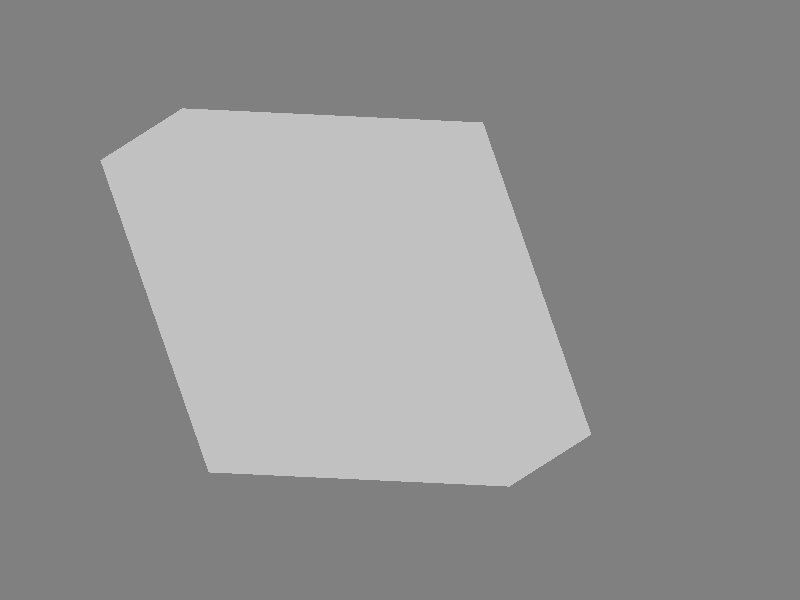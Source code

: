 #include "colors.inc"
#include "shapes.inc"
#include "textures.inc"
#include "glass.inc"

global_settings {
    assumed_gamma 2.2
    max_trace_level 5

    photons {
        count 20000
    }
}

#declare LIGHT_FADING_DIST = 20.0;

background { Gray50 }

light_source {
    < 50,  0, 0> color Gray60
    fade_distance LIGHT_FADING_DIST fade_power 2

    photons {
        reflection off
        refraction on
    }
}

light_source {
    < 40, 20, 20> color Gray60
    fade_distance LIGHT_FADING_DIST fade_power 2

    photons {
        reflection off
        refraction on
    }
}

light_source {
    < 40, -20, 20> color Gray60
    fade_distance LIGHT_FADING_DIST fade_power 2

    photons {
        reflection off
        refraction on
    }
}

light_source {
    < 0, 0, -40> color Gray80
    fade_distance LIGHT_FADING_DIST fade_power 2

    photons {
        reflection off
        refraction on
    }
}

plane {
    y, -30
    pigment { color Gray50 }
    finish { reflection 0.35}
}

//Place the camera
camera {
  orthographic
  sky <0,0,1>
  direction <-1,0,0>   //Don't change this  
  location  <6,2,1.5>  //Change this to move the camera to a different point
  look_at   <0.5,0.5,0.5>    //Change this to aim the camera at a different point
  right <-4/3,0,0>     //Don't change this
  angle 25
}

//Create a box that extends between the 2 specified points

#declare mycube = box {
  <0,0,0>  // one corner position <X1 Y1 Z1>
  <1,1,1>  // other corner position <X2 Y2 Z2>
  
	matrix< 1 , 0, 0,
			  0 , 1, 0,
			  0, -0.36, 1,
			  0 , 0, 0 >

	texture {

		pigment { Gray filter .98 }

		finish {
			phong 1 phong_size 0
			reflection 0.0
		}
	}

	interior {
		ior 1.0
		fade_color Gray
		fade_distance 10
		fade_power 1001
	}		

}

object { 	
	mycube 
}
sphere {
	 	 <0.391340149877,0.30270967446,0.582665288822>,0.05 texture {pigment { color Black } finish { phong 0.8 }} 
	 } 
 
sphere {
	 	 <0.158365036018,0.431150917985,0.339362815814>,0.05 texture {pigment { color Black } finish { phong 0.8 }} 
	 } 
 
sphere {
	 	 <0.867996710197,0.113699848414,0.368249152446>,0.05 texture {pigment { color Black } finish { phong 0.8 }} 
	 } 
 
sphere {
	 	 <0.403326769657,0.784683405607,0.117343650963>,0.05 texture {pigment { color Black } finish { phong 0.8 }} 
	 } 
 
sphere {
	 	 <0.310202474113,0.015880788263,0.240827226579>,0.05 texture {pigment { color Black } finish { phong 0.8 }} 
	 } 
 
sphere {
	 	 <0.814398523333,0.111625359425,0.520831885115>,0.05 texture {pigment { color Black } finish { phong 0.8 }} 
	 } 
 
sphere {
	 	 <0.516831313265,0.711751691008,0.50076471031>,0.05 texture {pigment { color Black } finish { phong 0.8 }} 
	 } 
 
sphere {
	 	 <0.642976705629,0.153708662756,0.862079807269>,0.05 texture {pigment { color Black } finish { phong 0.8 }} 
	 } 
 
sphere {
	 	 <0.160973649011,-0.140759436954,0.751593880081>,0.05 texture {pigment { color Black } finish { phong 0.8 }} 
	 } 
 
sphere {
	 	 <0.124515475705,0.148089487186,0.476040401696>,0.05 texture {pigment { color Black } finish { phong 0.8 }} 
	 } 
 
sphere {
	 	 <0.150432761179,0.444175065321,0.653719972685>,0.05 texture {pigment { color Black } finish { phong 0.8 }} 
	 } 
 
sphere {
	 	 <0.44896879902,0.303498788843,0.727019540617>,0.05 texture {pigment { color Black } finish { phong 0.8 }} 
	 } 
 
sphere {
	 	 <0.633754559011,0.0352818411776,0.732980565154>,0.05 texture {pigment { color Black } finish { phong 0.8 }} 
	 } 
 
sphere {
	 	 <0.602224717167,0.372683218742,0.419943978985>,0.05 texture {pigment { color Black } finish { phong 0.8 }} 
	 } 
 
sphere {
	 	 <0.205740053904,0.272418928673,0.213234071709>,0.05 texture {pigment { color Black } finish { phong 0.8 }} 
	 } 
 
sphere {
	 	 <0.905904217601,0.191432533094,0.501660296255>,0.05 texture {pigment { color Black } finish { phong 0.8 }} 
	 } 
 
sphere {
	 	 <0.558465434649,-0.0738529979731,0.694659742017>,0.05 texture {pigment { color Black } finish { phong 0.8 }} 
	 } 
 
sphere {
	 	 <0.269547680916,0.438974523473,0.164763066597>,0.05 texture {pigment { color Black } finish { phong 0.8 }} 
	 } 
 
sphere {
	 	 <0.766025906877,0.0525709571593,0.529243397678>,0.05 texture {pigment { color Black } finish { phong 0.8 }} 
	 } 
 
sphere {
	 	 <0.555988906139,-0.0961864811777,0.551969406827>,0.05 texture {pigment { color Black } finish { phong 0.8 }} 
	 } 
 
sphere {
	 	 <0.58173569874,0.389271679997,0.475077232022>,0.05 texture {pigment { color Black } finish { phong 0.8 }} 
	 } 
 
sphere {
	 	 <0.232640415779,-0.154101288743,0.835088473146>,0.05 texture {pigment { color Black } finish { phong 0.8 }} 
	 } 
 
sphere {
	 	 <0.448984316453,0.132958225662,0.189457578352>,0.05 texture {pigment { color Black } finish { phong 0.8 }} 
	 } 
 
sphere {
	 	 <0.117134306851,-0.107733438226,0.816245732236>,0.05 texture {pigment { color Black } finish { phong 0.8 }} 
	 } 
 
sphere {
	 	 <0.586000092118,-0.0709167839167,0.651068856228>,0.05 texture {pigment { color Black } finish { phong 0.8 }} 
	 } 
 
sphere {
	 	 <0.316469260147,0.369701167228,0.847932132263>,0.05 texture {pigment { color Black } finish { phong 0.8 }} 
	 } 
 
sphere {
	 	 <0.757068755276,0.0858399964826,0.717900200249>,0.05 texture {pigment { color Black } finish { phong 0.8 }} 
	 } 
 
sphere {
	 	 <0.702359265821,0.0342965756407,0.190738374979>,0.05 texture {pigment { color Black } finish { phong 0.8 }} 
	 } 
 
sphere {
	 	 <0.145016118237,0.356619363639,0.796848503028>,0.05 texture {pigment { color Black } finish { phong 0.8 }} 
	 } 
 
sphere {
	 	 <0.260936689041,0.103955291577,0.262479706617>,0.05 texture {pigment { color Black } finish { phong 0.8 }} 
	 } 
 
sphere {
	 	 <0.731585473112,0.37924553246,0.400484456411>,0.05 texture {pigment { color Black } finish { phong 0.8 }} 
	 } 
 
sphere {
	 	 <0.514110850249,0.358965025867,0.875795313475>,0.05 texture {pigment { color Black } finish { phong 0.8 }} 
	 } 
 
sphere {
	 	 <0.729789299496,0.282404752911,0.619765258879>,0.05 texture {pigment { color Black } finish { phong 0.8 }} 
	 } 
 
sphere {
	 	 <0.131203815355,0.481262320133,0.436631403601>,0.05 texture {pigment { color Black } finish { phong 0.8 }} 
	 } 
 
sphere {
	 	 <0.870257776271,0.351321837554,0.223344903908>,0.05 texture {pigment { color Black } finish { phong 0.8 }} 
	 } 
 
sphere {
	 	 <0.335082231302,-0.0597977512153,0.627171965615>,0.05 texture {pigment { color Black } finish { phong 0.8 }} 
	 } 
 
sphere {
	 	 <0.837372074807,0.448834263718,0.709126628068>,0.05 texture {pigment { color Black } finish { phong 0.8 }} 
	 } 
 
sphere {
	 	 <0.133809048008,-0.090205785673,0.654187221217>,0.05 texture {pigment { color Black } finish { phong 0.8 }} 
	 } 
 
sphere {
	 	 <0.639322141637,0.325721987742,0.575956046315>,0.05 texture {pigment { color Black } finish { phong 0.8 }} 
	 } 
 
sphere {
	 	 <0.479685951591,0.432363642746,0.336107000473>,0.05 texture {pigment { color Black } finish { phong 0.8 }} 
	 } 
 
sphere {
	 	 <0.538576698475,0.0729226506494,0.852301595601>,0.05 texture {pigment { color Black } finish { phong 0.8 }} 
	 } 
 
sphere {
	 	 <0.811363531542,0.803849931258,0.233543049664>,0.05 texture {pigment { color Black } finish { phong 0.8 }} 
	 } 
 
sphere {
	 	 <0.553672973433,0.536256120059,0.420491140853>,0.05 texture {pigment { color Black } finish { phong 0.8 }} 
	 } 
 
sphere {
	 	 <0.600788472675,-0.165143572639,0.653269898116>,0.05 texture {pigment { color Black } finish { phong 0.8 }} 
	 } 
 
sphere {
	 	 <0.651188598023,0.605837068781,0.798528799072>,0.05 texture {pigment { color Black } finish { phong 0.8 }} 
	 } 
 
sphere {
	 	 <0.132448430294,0.634867811619,0.575503155788>,0.05 texture {pigment { color Black } finish { phong 0.8 }} 
	 } 
 
sphere {
	 	 <0.796156925944,0.372600496582,0.500947317411>,0.05 texture {pigment { color Black } finish { phong 0.8 }} 
	 } 
 
sphere {
	 	 <0.825923198268,0.704339242339,0.128484045926>,0.05 texture {pigment { color Black } finish { phong 0.8 }} 
	 } 
 
sphere {
	 	 <0.593793725325,0.395635460851,0.436916247289>,0.05 texture {pigment { color Black } finish { phong 0.8 }} 
	 } 
 
sphere {
	 	 <0.161895716393,0.332200187066,0.676794656657>,0.05 texture {pigment { color Black } finish { phong 0.8 }} 
	 } 
 
sphere {
	 	 <0.298504328958,0.40486998394,0.522140531736>,0.05 texture {pigment { color Black } finish { phong 0.8 }} 
	 } 
 
sphere {
	 	 <0.524209316312,0.504520619823,0.245057913099>,0.05 texture {pigment { color Black } finish { phong 0.8 }} 
	 } 
 
sphere {
	 	 <0.772623575404,0.0870804357606,0.267935586762>,0.05 texture {pigment { color Black } finish { phong 0.8 }} 
	 } 
 
sphere {
	 	 <0.857680614974,0.478751925059,0.430477014756>,0.05 texture {pigment { color Black } finish { phong 0.8 }} 
	 } 
 
sphere {
	 	 <0.363989340635,0.747860826057,0.385936410687>,0.05 texture {pigment { color Black } finish { phong 0.8 }} 
	 } 
 
sphere {
	 	 <0.232872467571,-0.0712538838289,0.875403377033>,0.05 texture {pigment { color Black } finish { phong 0.8 }} 
	 } 
 
sphere {
	 	 <0.479733301692,0.325007409876,0.179498590929>,0.05 texture {pigment { color Black } finish { phong 0.8 }} 
	 } 
 
sphere {
	 	 <0.647658133199,0.460159652356,0.526987833>,0.05 texture {pigment { color Black } finish { phong 0.8 }} 
	 } 
 
sphere {
	 	 <0.457335728457,0.42709068845,0.716779300034>,0.05 texture {pigment { color Black } finish { phong 0.8 }} 
	 } 
 
sphere {
	 	 <0.391045439849,0.109594899331,0.604436499482>,0.05 texture {pigment { color Black } finish { phong 0.8 }} 
	 } 
 
